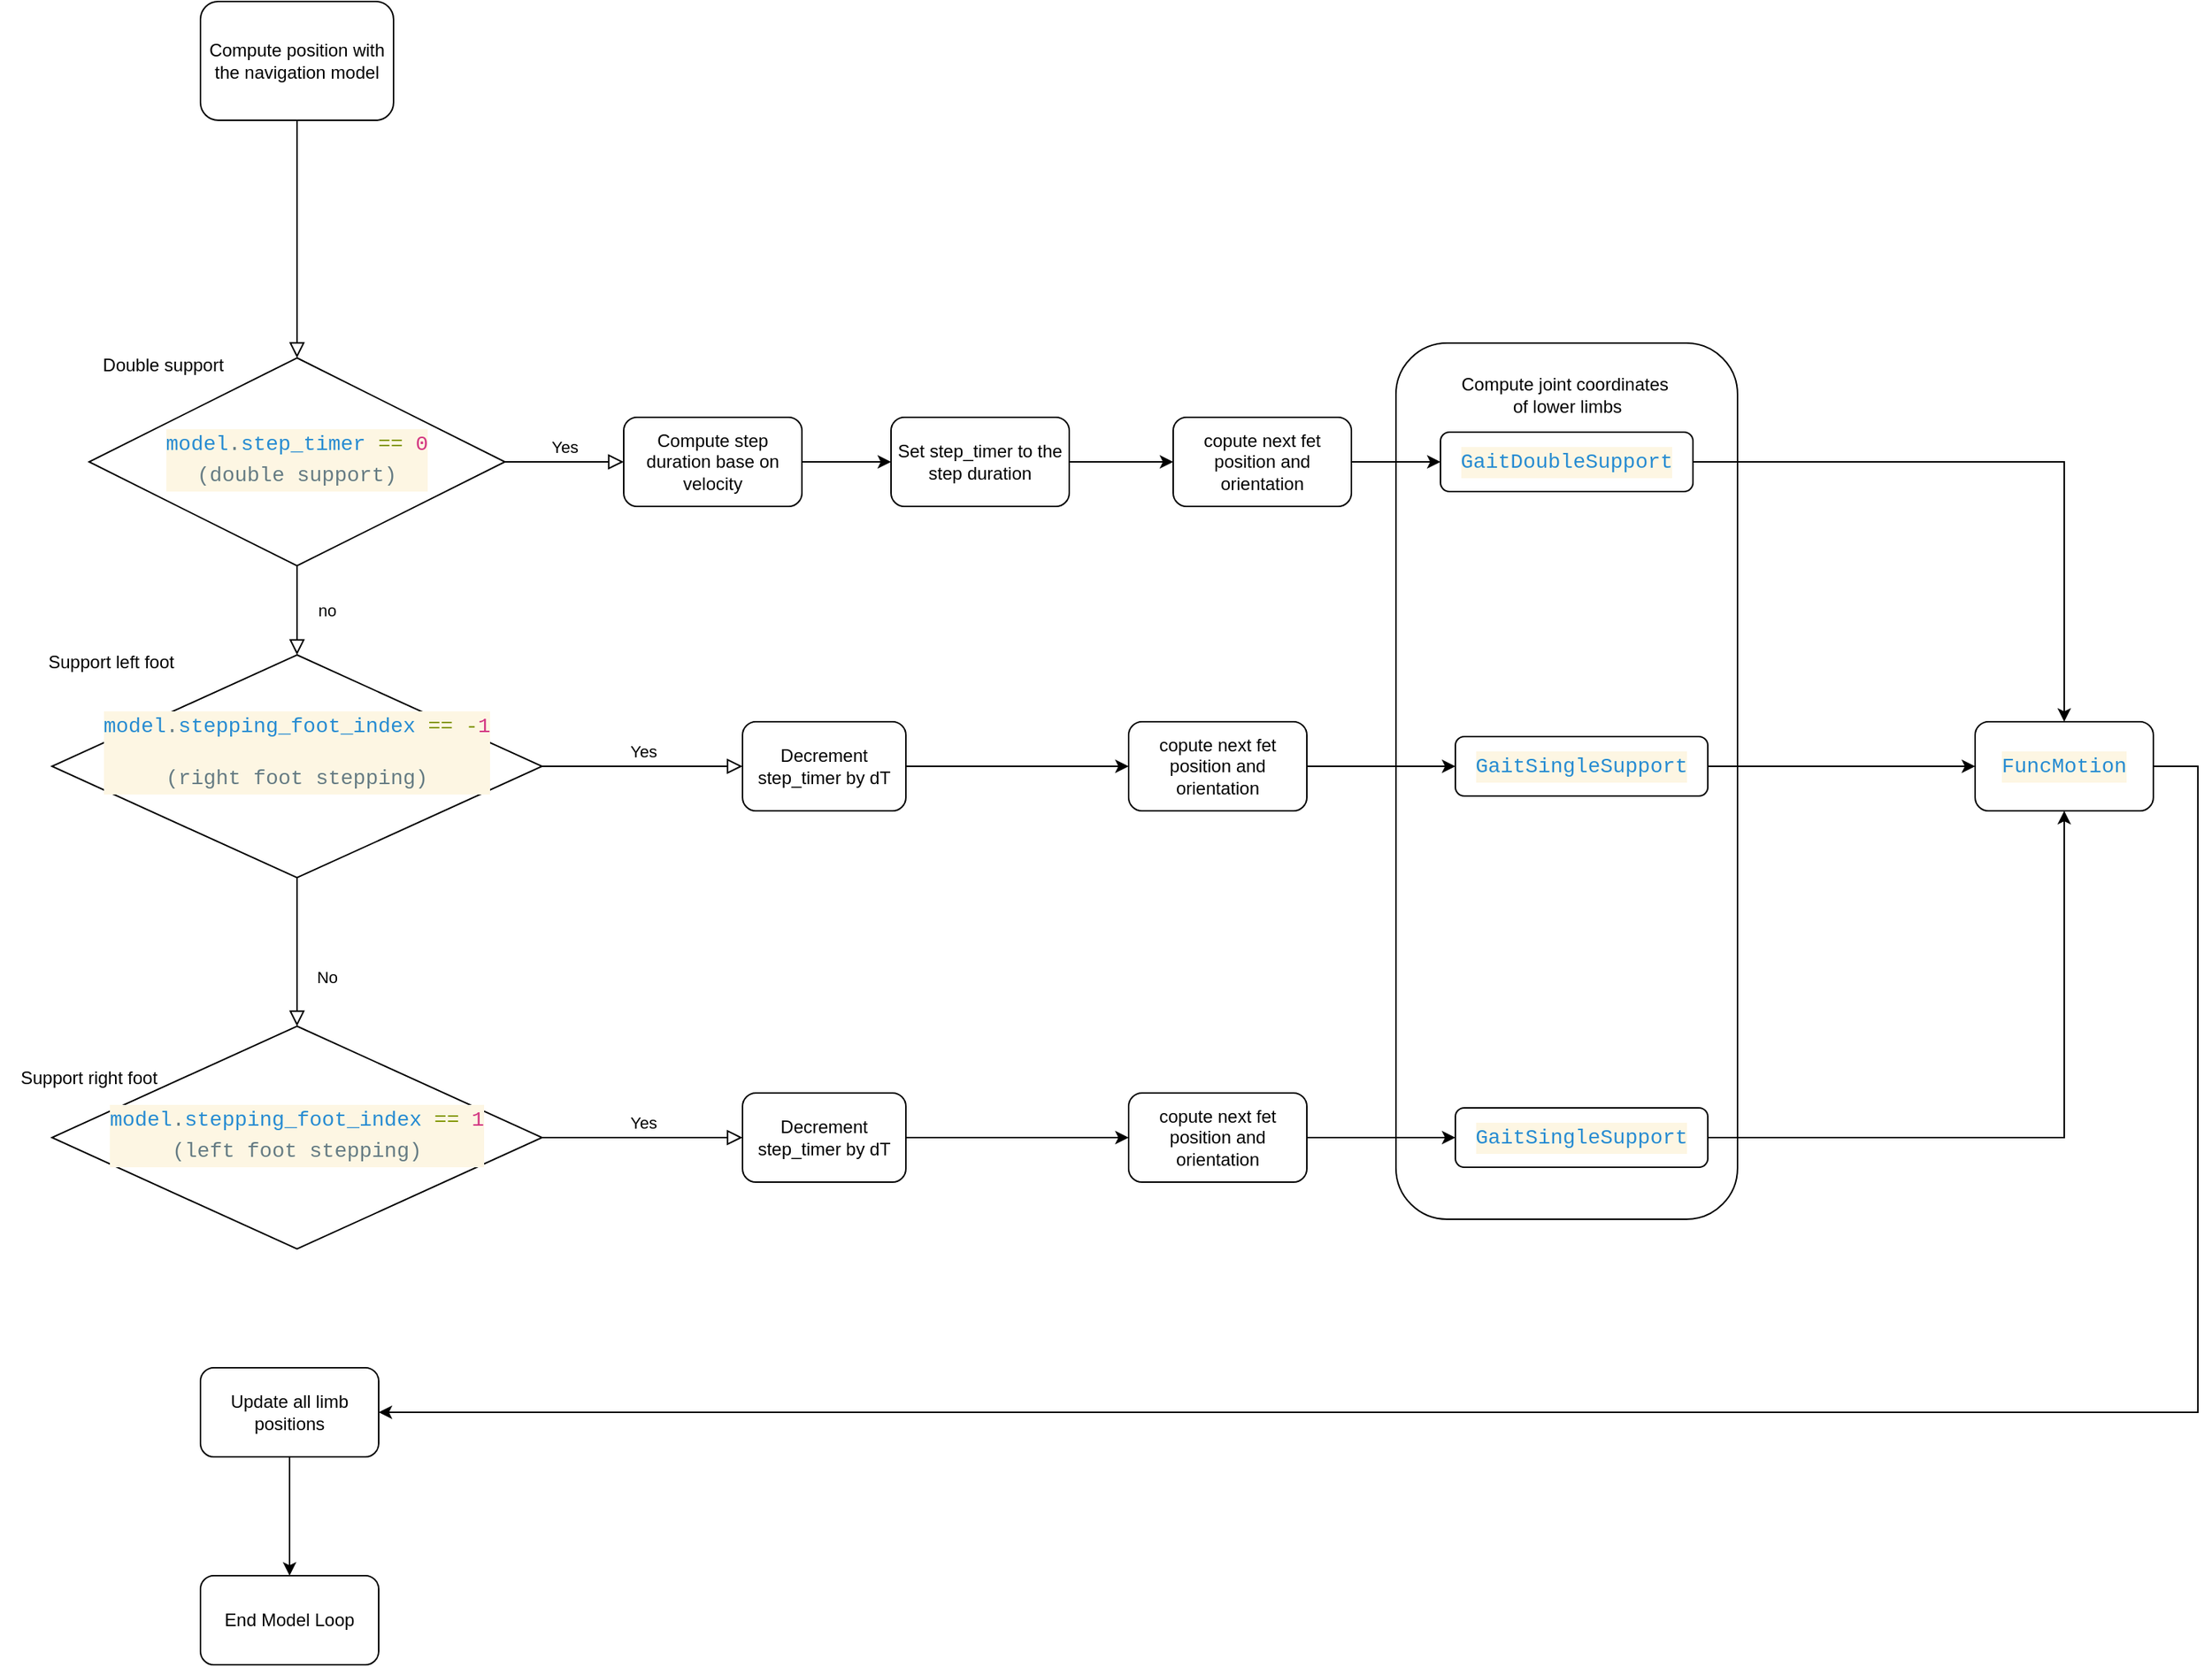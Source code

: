 <mxfile version="27.0.5">
  <diagram id="C5RBs43oDa-KdzZeNtuy" name="Page-1">
    <mxGraphModel dx="1482" dy="2116" grid="1" gridSize="10" guides="1" tooltips="1" connect="1" arrows="1" fold="1" page="1" pageScale="1" pageWidth="827" pageHeight="1169" math="0" shadow="0">
      <root>
        <mxCell id="WIyWlLk6GJQsqaUBKTNV-0" />
        <mxCell id="WIyWlLk6GJQsqaUBKTNV-1" parent="WIyWlLk6GJQsqaUBKTNV-0" />
        <mxCell id="PQirl96RrpEJDy-1M4Qc-6" value="" style="rounded=1;whiteSpace=wrap;html=1;fillColor=none;" vertex="1" parent="WIyWlLk6GJQsqaUBKTNV-1">
          <mxGeometry x="1030" y="190" width="230" height="590" as="geometry" />
        </mxCell>
        <mxCell id="WIyWlLk6GJQsqaUBKTNV-2" value="" style="rounded=0;html=1;jettySize=auto;orthogonalLoop=1;fontSize=11;endArrow=block;endFill=0;endSize=8;strokeWidth=1;shadow=0;labelBackgroundColor=none;edgeStyle=orthogonalEdgeStyle;" parent="WIyWlLk6GJQsqaUBKTNV-1" source="WIyWlLk6GJQsqaUBKTNV-3" target="WIyWlLk6GJQsqaUBKTNV-6" edge="1">
          <mxGeometry relative="1" as="geometry" />
        </mxCell>
        <mxCell id="WIyWlLk6GJQsqaUBKTNV-3" value="&lt;div&gt;Compute position with the navigation model&lt;/div&gt;" style="rounded=1;whiteSpace=wrap;html=1;fontSize=12;glass=0;strokeWidth=1;shadow=0;" parent="WIyWlLk6GJQsqaUBKTNV-1" vertex="1">
          <mxGeometry x="225" y="-40" width="130" height="80" as="geometry" />
        </mxCell>
        <mxCell id="WIyWlLk6GJQsqaUBKTNV-4" value="no" style="rounded=0;html=1;jettySize=auto;orthogonalLoop=1;fontSize=11;endArrow=block;endFill=0;endSize=8;strokeWidth=1;shadow=0;labelBackgroundColor=none;edgeStyle=orthogonalEdgeStyle;" parent="WIyWlLk6GJQsqaUBKTNV-1" source="WIyWlLk6GJQsqaUBKTNV-6" target="WIyWlLk6GJQsqaUBKTNV-10" edge="1">
          <mxGeometry y="20" relative="1" as="geometry">
            <mxPoint as="offset" />
          </mxGeometry>
        </mxCell>
        <mxCell id="WIyWlLk6GJQsqaUBKTNV-6" value="&lt;div style=&quot;color: rgb(101, 123, 131); background-color: rgb(253, 246, 227); font-family: Menlo, Monaco, &amp;quot;Courier New&amp;quot;, monospace; font-weight: normal; font-size: 14px; line-height: 21px; white-space: pre;&quot;&gt;&lt;div&gt;&lt;span style=&quot;color: rgb(38, 139, 210);&quot;&gt;model&lt;/span&gt;&lt;span style=&quot;color: rgb(101, 123, 131);&quot;&gt;.&lt;/span&gt;&lt;span style=&quot;color: rgb(38, 139, 210);&quot;&gt;step_timer&lt;/span&gt;&lt;span style=&quot;color: rgb(101, 123, 131);&quot;&gt; &lt;/span&gt;&lt;span style=&quot;color: rgb(133, 153, 0);&quot;&gt;==&lt;/span&gt;&lt;span style=&quot;color: rgb(101, 123, 131);&quot;&gt; &lt;/span&gt;&lt;span style=&quot;color: rgb(211, 54, 130);&quot;&gt;0&lt;/span&gt;&lt;/div&gt;&lt;div&gt;(double support)&lt;/div&gt;&lt;/div&gt;" style="rhombus;whiteSpace=wrap;html=1;shadow=0;fontFamily=Helvetica;fontSize=12;align=center;strokeWidth=1;spacing=6;spacingTop=-4;" parent="WIyWlLk6GJQsqaUBKTNV-1" vertex="1">
          <mxGeometry x="150" y="200" width="280" height="140" as="geometry" />
        </mxCell>
        <mxCell id="WIyWlLk6GJQsqaUBKTNV-8" value="No" style="rounded=0;html=1;jettySize=auto;orthogonalLoop=1;fontSize=11;endArrow=block;endFill=0;endSize=8;strokeWidth=1;shadow=0;labelBackgroundColor=none;edgeStyle=orthogonalEdgeStyle;entryX=0.5;entryY=0;entryDx=0;entryDy=0;" parent="WIyWlLk6GJQsqaUBKTNV-1" source="WIyWlLk6GJQsqaUBKTNV-10" target="FwC-rO2hknufRGH2ORat-2" edge="1">
          <mxGeometry x="0.333" y="20" relative="1" as="geometry">
            <mxPoint as="offset" />
            <mxPoint x="265" y="670" as="targetPoint" />
          </mxGeometry>
        </mxCell>
        <mxCell id="WIyWlLk6GJQsqaUBKTNV-9" value="Yes" style="edgeStyle=orthogonalEdgeStyle;rounded=0;html=1;jettySize=auto;orthogonalLoop=1;fontSize=11;endArrow=block;endFill=0;endSize=8;strokeWidth=1;shadow=0;labelBackgroundColor=none;entryX=0;entryY=0.5;entryDx=0;entryDy=0;" parent="WIyWlLk6GJQsqaUBKTNV-1" source="WIyWlLk6GJQsqaUBKTNV-10" target="PQirl96RrpEJDy-1M4Qc-11" edge="1">
          <mxGeometry y="10" relative="1" as="geometry">
            <mxPoint as="offset" />
            <mxPoint x="610" y="470" as="targetPoint" />
          </mxGeometry>
        </mxCell>
        <mxCell id="WIyWlLk6GJQsqaUBKTNV-10" value="&lt;div style=&quot;color: rgb(101, 123, 131); background-color: rgb(253, 246, 227); font-family: Menlo, Monaco, &amp;quot;Courier New&amp;quot;, monospace; font-weight: normal; font-size: 14px; line-height: 21px; white-space: pre;&quot;&gt;&lt;p&gt;&lt;span style=&quot;color: rgb(38, 139, 210);&quot;&gt;&lt;/span&gt;&lt;span style=&quot;color: rgb(38, 139, 210);&quot;&gt;model&lt;/span&gt;&lt;span style=&quot;color: rgb(101, 123, 131);&quot;&gt;.&lt;/span&gt;&lt;span style=&quot;color: rgb(38, 139, 210);&quot;&gt;stepping_foot_index&lt;/span&gt;&lt;span style=&quot;color: rgb(101, 123, 131);&quot;&gt; &lt;/span&gt;&lt;span style=&quot;color: rgb(133, 153, 0);&quot;&gt;==&lt;/span&gt;&lt;span style=&quot;color: rgb(101, 123, 131);&quot;&gt; &lt;/span&gt;&lt;span style=&quot;color: rgb(133, 153, 0);&quot;&gt;-&lt;/span&gt;&lt;span style=&quot;color: rgb(211, 54, 130);&quot;&gt;1&lt;/span&gt;&lt;/p&gt;&lt;p&gt;(right foot stepping)&lt;/p&gt;&lt;/div&gt;&lt;div&gt;&lt;br&gt;&lt;/div&gt;" style="rhombus;whiteSpace=wrap;html=1;shadow=0;fontFamily=Helvetica;fontSize=12;align=center;strokeWidth=1;spacing=6;spacingTop=-4;" parent="WIyWlLk6GJQsqaUBKTNV-1" vertex="1">
          <mxGeometry x="125" y="400" width="330" height="150" as="geometry" />
        </mxCell>
        <mxCell id="FwC-rO2hknufRGH2ORat-4" style="edgeStyle=orthogonalEdgeStyle;rounded=0;orthogonalLoop=1;jettySize=auto;html=1;entryX=0;entryY=0.5;entryDx=0;entryDy=0;" parent="WIyWlLk6GJQsqaUBKTNV-1" source="WIyWlLk6GJQsqaUBKTNV-12" edge="1" target="PQirl96RrpEJDy-1M4Qc-25">
          <mxGeometry relative="1" as="geometry">
            <mxPoint x="1290" y="475" as="targetPoint" />
          </mxGeometry>
        </mxCell>
        <mxCell id="WIyWlLk6GJQsqaUBKTNV-12" value="&lt;div style=&quot;color: #657b83;background-color: #fdf6e3;font-family: Menlo, Monaco, &#39;Courier New&#39;, monospace;font-weight: normal;font-size: 14px;line-height: 21px;white-space: pre;&quot;&gt;&lt;div&gt;&lt;span style=&quot;color: #268bd2;&quot;&gt;GaitSingleSupport&lt;/span&gt;&lt;/div&gt;&lt;/div&gt;" style="rounded=1;whiteSpace=wrap;html=1;fontSize=12;glass=0;strokeWidth=1;shadow=0;" parent="WIyWlLk6GJQsqaUBKTNV-1" vertex="1">
          <mxGeometry x="1070" y="455" width="170" height="40" as="geometry" />
        </mxCell>
        <mxCell id="FwC-rO2hknufRGH2ORat-2" value="&lt;div style=&quot;color: rgb(101, 123, 131); background-color: rgb(253, 246, 227); font-family: Menlo, Monaco, &amp;quot;Courier New&amp;quot;, monospace; font-weight: normal; font-size: 14px; line-height: 21px; white-space: pre;&quot;&gt;&lt;div&gt;&lt;span style=&quot;color: rgb(38, 139, 210);&quot;&gt;model&lt;/span&gt;&lt;span style=&quot;color: rgb(101, 123, 131);&quot;&gt;.&lt;/span&gt;&lt;span style=&quot;color: rgb(38, 139, 210);&quot;&gt;stepping_foot_index&lt;/span&gt;&lt;span style=&quot;color: rgb(101, 123, 131);&quot;&gt; &lt;/span&gt;&lt;span style=&quot;color: rgb(133, 153, 0);&quot;&gt;==&lt;/span&gt;&lt;span style=&quot;color: rgb(101, 123, 131);&quot;&gt; &lt;/span&gt;&lt;span style=&quot;color: rgb(211, 54, 130);&quot;&gt;1&lt;/span&gt;&lt;br&gt;&lt;/div&gt;&lt;div&gt;(left foot stepping)&lt;/div&gt;&lt;/div&gt;" style="rhombus;whiteSpace=wrap;html=1;shadow=0;fontFamily=Helvetica;fontSize=12;align=center;strokeWidth=1;spacing=6;spacingTop=-4;" parent="WIyWlLk6GJQsqaUBKTNV-1" vertex="1">
          <mxGeometry x="125" y="650" width="330" height="150" as="geometry" />
        </mxCell>
        <mxCell id="FwC-rO2hknufRGH2ORat-5" value="Yes" style="edgeStyle=orthogonalEdgeStyle;rounded=0;html=1;jettySize=auto;orthogonalLoop=1;fontSize=11;endArrow=block;endFill=0;endSize=8;strokeWidth=1;shadow=0;labelBackgroundColor=none;exitX=1;exitY=0.5;exitDx=0;exitDy=0;entryX=0;entryY=0.5;entryDx=0;entryDy=0;" parent="WIyWlLk6GJQsqaUBKTNV-1" source="FwC-rO2hknufRGH2ORat-2" target="PQirl96RrpEJDy-1M4Qc-15" edge="1">
          <mxGeometry y="10" relative="1" as="geometry">
            <mxPoint as="offset" />
            <mxPoint x="500" y="725" as="sourcePoint" />
            <mxPoint x="610" y="725" as="targetPoint" />
          </mxGeometry>
        </mxCell>
        <mxCell id="FwC-rO2hknufRGH2ORat-6" style="edgeStyle=orthogonalEdgeStyle;rounded=0;orthogonalLoop=1;jettySize=auto;html=1;entryX=0.5;entryY=1;entryDx=0;entryDy=0;" parent="WIyWlLk6GJQsqaUBKTNV-1" source="FwC-rO2hknufRGH2ORat-7" edge="1" target="PQirl96RrpEJDy-1M4Qc-25">
          <mxGeometry relative="1" as="geometry">
            <mxPoint x="1280" y="725" as="targetPoint" />
          </mxGeometry>
        </mxCell>
        <mxCell id="FwC-rO2hknufRGH2ORat-7" value="&lt;div style=&quot;color: #657b83;background-color: #fdf6e3;font-family: Menlo, Monaco, &#39;Courier New&#39;, monospace;font-weight: normal;font-size: 14px;line-height: 21px;white-space: pre;&quot;&gt;&lt;div&gt;&lt;span style=&quot;color: #268bd2;&quot;&gt;GaitSingleSupport&lt;/span&gt;&lt;/div&gt;&lt;/div&gt;" style="rounded=1;whiteSpace=wrap;html=1;fontSize=12;glass=0;strokeWidth=1;shadow=0;" parent="WIyWlLk6GJQsqaUBKTNV-1" vertex="1">
          <mxGeometry x="1070" y="705" width="170" height="40" as="geometry" />
        </mxCell>
        <mxCell id="FwC-rO2hknufRGH2ORat-8" value="Yes" style="edgeStyle=orthogonalEdgeStyle;rounded=0;html=1;jettySize=auto;orthogonalLoop=1;fontSize=11;endArrow=block;endFill=0;endSize=8;strokeWidth=1;shadow=0;labelBackgroundColor=none;exitX=1;exitY=0.5;exitDx=0;exitDy=0;entryX=0;entryY=0.5;entryDx=0;entryDy=0;" parent="WIyWlLk6GJQsqaUBKTNV-1" source="WIyWlLk6GJQsqaUBKTNV-6" target="PQirl96RrpEJDy-1M4Qc-7" edge="1">
          <mxGeometry y="10" relative="1" as="geometry">
            <mxPoint as="offset" />
            <mxPoint x="520" y="270" as="sourcePoint" />
            <Array as="points" />
            <mxPoint x="590" y="270" as="targetPoint" />
          </mxGeometry>
        </mxCell>
        <mxCell id="FwC-rO2hknufRGH2ORat-9" style="edgeStyle=orthogonalEdgeStyle;rounded=0;orthogonalLoop=1;jettySize=auto;html=1;" parent="WIyWlLk6GJQsqaUBKTNV-1" source="FwC-rO2hknufRGH2ORat-10" edge="1" target="PQirl96RrpEJDy-1M4Qc-25">
          <mxGeometry relative="1" as="geometry">
            <mxPoint x="1280" y="270" as="targetPoint" />
          </mxGeometry>
        </mxCell>
        <mxCell id="FwC-rO2hknufRGH2ORat-10" value="&lt;div style=&quot;color: rgb(101, 123, 131); background-color: rgb(253, 246, 227); font-family: Menlo, Monaco, &amp;quot;Courier New&amp;quot;, monospace; font-weight: normal; font-size: 14px; line-height: 21px; white-space: pre;&quot;&gt;&lt;div&gt;&lt;span style=&quot;color: rgb(38, 139, 210);&quot;&gt;GaitDoubleSupport&lt;/span&gt;&lt;/div&gt;&lt;/div&gt;" style="rounded=1;whiteSpace=wrap;html=1;fontSize=12;glass=0;strokeWidth=1;shadow=0;" parent="WIyWlLk6GJQsqaUBKTNV-1" vertex="1">
          <mxGeometry x="1060" y="250" width="170" height="40" as="geometry" />
        </mxCell>
        <mxCell id="PQirl96RrpEJDy-1M4Qc-0" value="&lt;div&gt;Compute joint coordinates&amp;nbsp;&lt;/div&gt;&lt;div&gt;of lower limbs &lt;/div&gt;" style="text;html=1;align=center;verticalAlign=middle;resizable=0;points=[];autosize=1;strokeColor=none;fillColor=none;" vertex="1" parent="WIyWlLk6GJQsqaUBKTNV-1">
          <mxGeometry x="1060" y="205" width="170" height="40" as="geometry" />
        </mxCell>
        <mxCell id="PQirl96RrpEJDy-1M4Qc-9" value="" style="edgeStyle=orthogonalEdgeStyle;rounded=0;orthogonalLoop=1;jettySize=auto;html=1;" edge="1" parent="WIyWlLk6GJQsqaUBKTNV-1" source="PQirl96RrpEJDy-1M4Qc-7" target="PQirl96RrpEJDy-1M4Qc-8">
          <mxGeometry relative="1" as="geometry" />
        </mxCell>
        <mxCell id="PQirl96RrpEJDy-1M4Qc-7" value="Compute step duration base on velocity" style="rounded=1;whiteSpace=wrap;html=1;" vertex="1" parent="WIyWlLk6GJQsqaUBKTNV-1">
          <mxGeometry x="510" y="240" width="120" height="60" as="geometry" />
        </mxCell>
        <mxCell id="PQirl96RrpEJDy-1M4Qc-17" value="" style="edgeStyle=orthogonalEdgeStyle;rounded=0;orthogonalLoop=1;jettySize=auto;html=1;" edge="1" parent="WIyWlLk6GJQsqaUBKTNV-1" source="PQirl96RrpEJDy-1M4Qc-8" target="PQirl96RrpEJDy-1M4Qc-16">
          <mxGeometry relative="1" as="geometry" />
        </mxCell>
        <mxCell id="PQirl96RrpEJDy-1M4Qc-8" value="Set step_timer to the step duration" style="whiteSpace=wrap;html=1;rounded=1;" vertex="1" parent="WIyWlLk6GJQsqaUBKTNV-1">
          <mxGeometry x="690" y="240" width="120" height="60" as="geometry" />
        </mxCell>
        <mxCell id="PQirl96RrpEJDy-1M4Qc-19" value="" style="edgeStyle=orthogonalEdgeStyle;rounded=0;orthogonalLoop=1;jettySize=auto;html=1;" edge="1" parent="WIyWlLk6GJQsqaUBKTNV-1" source="PQirl96RrpEJDy-1M4Qc-11" target="PQirl96RrpEJDy-1M4Qc-18">
          <mxGeometry relative="1" as="geometry" />
        </mxCell>
        <mxCell id="PQirl96RrpEJDy-1M4Qc-11" value="Decrement step_timer by dT" style="rounded=1;whiteSpace=wrap;html=1;" vertex="1" parent="WIyWlLk6GJQsqaUBKTNV-1">
          <mxGeometry x="590" y="445" width="110" height="60" as="geometry" />
        </mxCell>
        <mxCell id="PQirl96RrpEJDy-1M4Qc-12" value="Double support" style="text;html=1;align=center;verticalAlign=middle;whiteSpace=wrap;rounded=0;" vertex="1" parent="WIyWlLk6GJQsqaUBKTNV-1">
          <mxGeometry x="140" y="190" width="120" height="30" as="geometry" />
        </mxCell>
        <mxCell id="PQirl96RrpEJDy-1M4Qc-13" value="Support left foot" style="text;html=1;align=center;verticalAlign=middle;whiteSpace=wrap;rounded=0;" vertex="1" parent="WIyWlLk6GJQsqaUBKTNV-1">
          <mxGeometry x="105" y="390" width="120" height="30" as="geometry" />
        </mxCell>
        <mxCell id="PQirl96RrpEJDy-1M4Qc-14" value="Support right foot" style="text;html=1;align=center;verticalAlign=middle;whiteSpace=wrap;rounded=0;" vertex="1" parent="WIyWlLk6GJQsqaUBKTNV-1">
          <mxGeometry x="90" y="670" width="120" height="30" as="geometry" />
        </mxCell>
        <mxCell id="PQirl96RrpEJDy-1M4Qc-21" value="" style="edgeStyle=orthogonalEdgeStyle;rounded=0;orthogonalLoop=1;jettySize=auto;html=1;" edge="1" parent="WIyWlLk6GJQsqaUBKTNV-1" source="PQirl96RrpEJDy-1M4Qc-15" target="PQirl96RrpEJDy-1M4Qc-20">
          <mxGeometry relative="1" as="geometry" />
        </mxCell>
        <mxCell id="PQirl96RrpEJDy-1M4Qc-15" value="Decrement step_timer by dT" style="rounded=1;whiteSpace=wrap;html=1;" vertex="1" parent="WIyWlLk6GJQsqaUBKTNV-1">
          <mxGeometry x="590" y="695" width="110" height="60" as="geometry" />
        </mxCell>
        <mxCell id="PQirl96RrpEJDy-1M4Qc-16" value="copute next fet position and orientation" style="whiteSpace=wrap;html=1;rounded=1;" vertex="1" parent="WIyWlLk6GJQsqaUBKTNV-1">
          <mxGeometry x="880" y="240" width="120" height="60" as="geometry" />
        </mxCell>
        <mxCell id="PQirl96RrpEJDy-1M4Qc-18" value="copute next fet position and orientation" style="whiteSpace=wrap;html=1;rounded=1;" vertex="1" parent="WIyWlLk6GJQsqaUBKTNV-1">
          <mxGeometry x="850" y="445" width="120" height="60" as="geometry" />
        </mxCell>
        <mxCell id="PQirl96RrpEJDy-1M4Qc-20" value="copute next fet position and orientation" style="whiteSpace=wrap;html=1;rounded=1;" vertex="1" parent="WIyWlLk6GJQsqaUBKTNV-1">
          <mxGeometry x="850" y="695" width="120" height="60" as="geometry" />
        </mxCell>
        <mxCell id="PQirl96RrpEJDy-1M4Qc-22" value="" style="endArrow=classic;html=1;rounded=0;exitX=1;exitY=0.5;exitDx=0;exitDy=0;entryX=0;entryY=0.5;entryDx=0;entryDy=0;" edge="1" parent="WIyWlLk6GJQsqaUBKTNV-1" source="PQirl96RrpEJDy-1M4Qc-16" target="FwC-rO2hknufRGH2ORat-10">
          <mxGeometry width="50" height="50" relative="1" as="geometry">
            <mxPoint x="1010" y="280" as="sourcePoint" />
            <mxPoint x="1040" y="360" as="targetPoint" />
          </mxGeometry>
        </mxCell>
        <mxCell id="PQirl96RrpEJDy-1M4Qc-23" value="" style="endArrow=classic;html=1;rounded=0;exitX=1;exitY=0.5;exitDx=0;exitDy=0;entryX=0;entryY=0.5;entryDx=0;entryDy=0;" edge="1" parent="WIyWlLk6GJQsqaUBKTNV-1" source="PQirl96RrpEJDy-1M4Qc-18" target="WIyWlLk6GJQsqaUBKTNV-12">
          <mxGeometry width="50" height="50" relative="1" as="geometry">
            <mxPoint x="1010" y="420" as="sourcePoint" />
            <mxPoint x="1070" y="420" as="targetPoint" />
          </mxGeometry>
        </mxCell>
        <mxCell id="PQirl96RrpEJDy-1M4Qc-24" value="" style="endArrow=classic;html=1;rounded=0;exitX=1;exitY=0.5;exitDx=0;exitDy=0;entryX=0;entryY=0.5;entryDx=0;entryDy=0;" edge="1" parent="WIyWlLk6GJQsqaUBKTNV-1" source="PQirl96RrpEJDy-1M4Qc-20" target="FwC-rO2hknufRGH2ORat-7">
          <mxGeometry width="50" height="50" relative="1" as="geometry">
            <mxPoint x="1020" y="290" as="sourcePoint" />
            <mxPoint x="1080" y="290" as="targetPoint" />
          </mxGeometry>
        </mxCell>
        <mxCell id="PQirl96RrpEJDy-1M4Qc-30" value="" style="edgeStyle=orthogonalEdgeStyle;rounded=0;orthogonalLoop=1;jettySize=auto;html=1;" edge="1" parent="WIyWlLk6GJQsqaUBKTNV-1" source="PQirl96RrpEJDy-1M4Qc-25" target="PQirl96RrpEJDy-1M4Qc-29">
          <mxGeometry relative="1" as="geometry">
            <Array as="points">
              <mxPoint x="1570" y="475" />
              <mxPoint x="1570" y="910" />
            </Array>
          </mxGeometry>
        </mxCell>
        <mxCell id="PQirl96RrpEJDy-1M4Qc-25" value="&lt;div style=&quot;color: #657b83;background-color: #fdf6e3;font-family: Menlo, Monaco, &#39;Courier New&#39;, monospace;font-weight: normal;font-size: 14px;line-height: 21px;white-space: pre;&quot;&gt;&lt;div&gt;&lt;span style=&quot;color: #657b83;&quot;&gt;&lt;/span&gt;&lt;span style=&quot;color: #268bd2;&quot;&gt;FuncMotion&lt;/span&gt;&lt;/div&gt;&lt;/div&gt;" style="rounded=1;whiteSpace=wrap;html=1;" vertex="1" parent="WIyWlLk6GJQsqaUBKTNV-1">
          <mxGeometry x="1420" y="445" width="120" height="60" as="geometry" />
        </mxCell>
        <mxCell id="PQirl96RrpEJDy-1M4Qc-33" value="" style="edgeStyle=orthogonalEdgeStyle;rounded=0;orthogonalLoop=1;jettySize=auto;html=1;" edge="1" parent="WIyWlLk6GJQsqaUBKTNV-1" source="PQirl96RrpEJDy-1M4Qc-29" target="PQirl96RrpEJDy-1M4Qc-32">
          <mxGeometry relative="1" as="geometry" />
        </mxCell>
        <mxCell id="PQirl96RrpEJDy-1M4Qc-29" value="Update all limb positions" style="whiteSpace=wrap;html=1;rounded=1;" vertex="1" parent="WIyWlLk6GJQsqaUBKTNV-1">
          <mxGeometry x="225" y="880" width="120" height="60" as="geometry" />
        </mxCell>
        <mxCell id="PQirl96RrpEJDy-1M4Qc-32" value="End Model Loop" style="whiteSpace=wrap;html=1;rounded=1;" vertex="1" parent="WIyWlLk6GJQsqaUBKTNV-1">
          <mxGeometry x="225" y="1020" width="120" height="60" as="geometry" />
        </mxCell>
      </root>
    </mxGraphModel>
  </diagram>
</mxfile>
